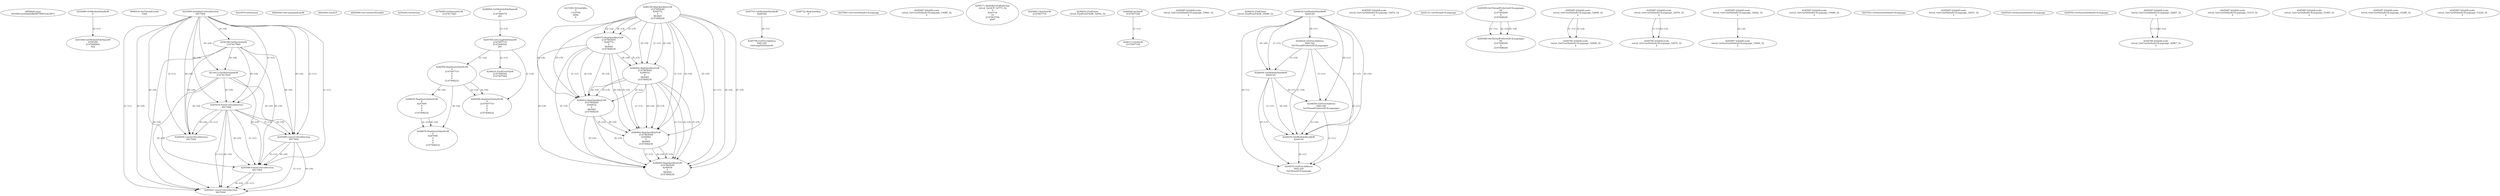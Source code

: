 // Global SCDG with merge call
digraph {
	0 [label="6850628.main
0016901ee5292d2f8e89799931d23873"]
	1 [label="4254480.GetModuleHandleW
0"]
	2 [label="6844434.SetThreadLocale
1024"]
	3 [label="4243965.InitializeCriticalSection
6917004"]
	4 [label="4243979.GetVersion
"]
	5 [label="4250188.GetSystemInfo
2147417660"]
	3 -> 5 [label="(0-->0)"]
	6 [label="6844540.GetCommandLineW
"]
	7 [label="4214413.GetStartupInfoW
2147417624"]
	3 -> 7 [label="(0-->0)"]
	5 -> 7 [label="(0-->0)"]
	8 [label="6844560.GetACP
"]
	9 [label="6844580.GetCurrentThreadId
"]
	10 [label="4250204.GetVersion
"]
	11 [label="4276690.GetVersionExW
2147417420"]
	12 [label="4243306.GetModuleFileNameW
4194304
2147408904
522"]
	1 -> 12 [label="(0-->1)"]
	13 [label="4248064.GetModuleFileNameW
0
2147408370
261"]
	14 [label="4215383.VirtualAlloc
0
1310704
4096
4"]
	15 [label="4246338.RegOpenKeyExW
2147483649
4246772
0
983065
2147408236"]
	16 [label="4245741.GetModuleHandleW
4246160"]
	17 [label="4245758.GetProcAddress
9441320
GetLongPathNameW"]
	16 -> 17 [label="(0-->1)"]
	18 [label="4245785.GetLongPathNameW
2147407710
2147406542
261"]
	13 -> 18 [label="(3-->3)"]
	19 [label="4246556.RegQueryValueExW
0
2147407710
0
0
0
2147408232"]
	18 -> 19 [label="(1-->2)"]
	20 [label="4246635.RegQueryValueExW
0
4247000
0
0
0
2147408232"]
	19 -> 20 [label="(6-->6)"]
	21 [label="4246722.RegCloseKey
0"]
	22 [label="4247883.GetUserDefaultUILanguage
"]
	23 [label="4245418.EnterCriticalSection
6917004"]
	3 -> 23 [label="(1-->1)"]
	3 -> 23 [label="(0-->0)"]
	5 -> 23 [label="(0-->0)"]
	7 -> 23 [label="(0-->0)"]
	24 [label="4245469.LeaveCriticalSection
6917004"]
	3 -> 24 [label="(1-->1)"]
	23 -> 24 [label="(1-->1)"]
	3 -> 24 [label="(0-->0)"]
	5 -> 24 [label="(0-->0)"]
	7 -> 24 [label="(0-->0)"]
	23 -> 24 [label="(0-->0)"]
	25 [label="4245487.IsValidLocale
retval_GetUserDefaultUILanguage_33085_32
2"]
	26 [label="4250171.MultiByteToWideChar
retval_GetACP_32773_32
0
4243716
10
2147403704
2047"]
	27 [label="4246372.RegOpenKeyExW
2147483650
4246772
0
983065
2147408236"]
	15 -> 27 [label="(2-->2)"]
	15 -> 27 [label="(4-->4)"]
	15 -> 27 [label="(5-->5)"]
	28 [label="4246402.RegOpenKeyExW
2147483649
4246832
0
983065
2147408236"]
	15 -> 28 [label="(1-->1)"]
	15 -> 28 [label="(4-->4)"]
	27 -> 28 [label="(4-->4)"]
	15 -> 28 [label="(5-->5)"]
	27 -> 28 [label="(5-->5)"]
	29 [label="4245683.CharNextW
2147407716"]
	30 [label="4246014.FindFirstFileW
2147406542
2147407064"]
	18 -> 30 [label="(2-->1)"]
	31 [label="4246032.FindClose
retval_FindFirstFileW_32952_32"]
	32 [label="4246044.lstrlenW
2147407108"]
	33 [label="4246113.lstrlenW
2147407108"]
	32 -> 33 [label="(1-->1)"]
	34 [label="4246676.RegQueryValueExW
0
4247000
0
0
0
2147408232"]
	20 -> 34 [label="(2-->2)"]
	19 -> 34 [label="(6-->6)"]
	20 -> 34 [label="(6-->6)"]
	35 [label="4245454.LeaveCriticalSection
6917004"]
	3 -> 35 [label="(1-->1)"]
	23 -> 35 [label="(1-->1)"]
	3 -> 35 [label="(0-->0)"]
	5 -> 35 [label="(0-->0)"]
	7 -> 35 [label="(0-->0)"]
	23 -> 35 [label="(0-->0)"]
	36 [label="4245487.IsValidLocale
retval_GetUserDefaultUILanguage_33863_32
2"]
	37 [label="4246432.RegOpenKeyExW
2147483650
4246832
0
983065
2147408236"]
	27 -> 37 [label="(1-->1)"]
	28 -> 37 [label="(2-->2)"]
	15 -> 37 [label="(4-->4)"]
	27 -> 37 [label="(4-->4)"]
	28 -> 37 [label="(4-->4)"]
	15 -> 37 [label="(5-->5)"]
	27 -> 37 [label="(5-->5)"]
	28 -> 37 [label="(5-->5)"]
	38 [label="4246032.FindClose
retval_FindFirstFileW_33686_32"]
	39 [label="4244018.GetModuleHandleW
4244120"]
	40 [label="4244024.GetProcAddress
9441320
GetThreadPreferredUILanguages"]
	39 -> 40 [label="(0-->1)"]
	41 [label="4244044.GetModuleHandleW
4244120"]
	39 -> 41 [label="(1-->1)"]
	39 -> 41 [label="(0-->0)"]
	40 -> 41 [label="(1-->0)"]
	42 [label="4244050.GetProcAddress
9441320
SetThreadPreferredUILanguages"]
	39 -> 42 [label="(0-->1)"]
	40 -> 42 [label="(1-->1)"]
	41 -> 42 [label="(0-->1)"]
	43 [label="4244070.GetModuleHandleW
4244120"]
	39 -> 43 [label="(1-->1)"]
	41 -> 43 [label="(1-->1)"]
	39 -> 43 [label="(0-->0)"]
	40 -> 43 [label="(1-->0)"]
	41 -> 43 [label="(0-->0)"]
	42 -> 43 [label="(1-->0)"]
	44 [label="4244076.GetProcAddress
9441320
GetThreadUILanguage"]
	39 -> 44 [label="(0-->1)"]
	40 -> 44 [label="(1-->1)"]
	41 -> 44 [label="(0-->1)"]
	42 -> 44 [label="(1-->1)"]
	43 -> 44 [label="(0-->1)"]
	45 [label="4245487.IsValidLocale
retval_GetUserDefaultUILanguage_32972_32
2"]
	46 [label="4245121.GetThreadUILanguage
"]
	47 [label="4245059.GetThreadPreferredUILanguages
56
2147408200
0
2147408240"]
	48 [label="4245088.GetThreadPreferredUILanguages
56
2147408200
0
2147408240"]
	47 -> 48 [label="(1-->1)"]
	47 -> 48 [label="(2-->2)"]
	47 -> 48 [label="(4-->4)"]
	49 [label="4245580.EnterCriticalSection
6917004"]
	3 -> 49 [label="(1-->1)"]
	23 -> 49 [label="(1-->1)"]
	24 -> 49 [label="(1-->1)"]
	3 -> 49 [label="(0-->0)"]
	5 -> 49 [label="(0-->0)"]
	7 -> 49 [label="(0-->0)"]
	23 -> 49 [label="(0-->0)"]
	24 -> 49 [label="(0-->0)"]
	50 [label="4245621.LeaveCriticalSection
6917004"]
	3 -> 50 [label="(1-->1)"]
	23 -> 50 [label="(1-->1)"]
	24 -> 50 [label="(1-->1)"]
	49 -> 50 [label="(1-->1)"]
	3 -> 50 [label="(0-->0)"]
	5 -> 50 [label="(0-->0)"]
	7 -> 50 [label="(0-->0)"]
	23 -> 50 [label="(0-->0)"]
	24 -> 50 [label="(0-->0)"]
	49 -> 50 [label="(0-->0)"]
	51 [label="4245487.IsValidLocale
retval_GetUserDefaultUILanguage_32848_32
2"]
	52 [label="4246599.RegQueryValueExW
0
2147407710
0
0
0
2147408232"]
	18 -> 52 [label="(1-->2)"]
	19 -> 52 [label="(2-->2)"]
	19 -> 52 [label="(6-->6)"]
	53 [label="4245487.IsValidLocale
retval_GetUserDefaultUILanguage_32970_32
2"]
	54 [label="4245487.IsValidLocale
retval_GetUserDefaultUILanguage_32922_32
2"]
	55 [label="4246462.RegOpenKeyExW
2147483649
4246884
0
983065
2147408236"]
	15 -> 55 [label="(1-->1)"]
	28 -> 55 [label="(1-->1)"]
	15 -> 55 [label="(4-->4)"]
	27 -> 55 [label="(4-->4)"]
	28 -> 55 [label="(4-->4)"]
	37 -> 55 [label="(4-->4)"]
	15 -> 55 [label="(5-->5)"]
	27 -> 55 [label="(5-->5)"]
	28 -> 55 [label="(5-->5)"]
	37 -> 55 [label="(5-->5)"]
	56 [label="4246492.RegOpenKeyExW
2147483649
4246936
0
983065
2147408236"]
	15 -> 56 [label="(1-->1)"]
	28 -> 56 [label="(1-->1)"]
	55 -> 56 [label="(1-->1)"]
	15 -> 56 [label="(4-->4)"]
	27 -> 56 [label="(4-->4)"]
	28 -> 56 [label="(4-->4)"]
	37 -> 56 [label="(4-->4)"]
	55 -> 56 [label="(4-->4)"]
	15 -> 56 [label="(5-->5)"]
	27 -> 56 [label="(5-->5)"]
	28 -> 56 [label="(5-->5)"]
	37 -> 56 [label="(5-->5)"]
	55 -> 56 [label="(5-->5)"]
	57 [label="4245487.IsValidLocale
retval_GetUserDefaultUILanguage_33089_32
2"]
	58 [label="4247923.GetSystemDefaultUILanguage
"]
	59 [label="4245487.IsValidLocale
retval_GetSystemDefaultUILanguage_33060_32
2"]
	54 -> 59 [label="(2-->2)"]
	60 [label="4245487.IsValidLocale
retval_GetUserDefaultUILanguage_32931_32
2"]
	61 [label="4244766.IsValidLocale
retval_GetUserDefaultUILanguage_32970_32
2"]
	53 -> 61 [label="(1-->1)"]
	53 -> 61 [label="(2-->2)"]
	62 [label="4245525.GetSystemDefaultUILanguage
"]
	63 [label="4245552.GetSystemDefaultUILanguage
"]
	64 [label="4245487.IsValidLocale
retval_GetUserDefaultUILanguage_32867_32
2"]
	65 [label="4244766.IsValidLocale
retval_GetUserDefaultUILanguage_32867_32
2"]
	64 -> 65 [label="(1-->1)"]
	64 -> 65 [label="(2-->2)"]
	66 [label="4244766.IsValidLocale
retval_GetUserDefaultUILanguage_32848_32
2"]
	51 -> 66 [label="(1-->1)"]
	51 -> 66 [label="(2-->2)"]
	67 [label="4245487.IsValidLocale
retval_GetUserDefaultUILanguage_33315_32
2"]
	68 [label="4245487.IsValidLocale
retval_GetUserDefaultUILanguage_33485_32
2"]
	69 [label="4245487.IsValidLocale
retval_GetUserDefaultUILanguage_33289_32
2"]
	70 [label="4245487.IsValidLocale
retval_GetUserDefaultUILanguage_33220_32
2"]
}

